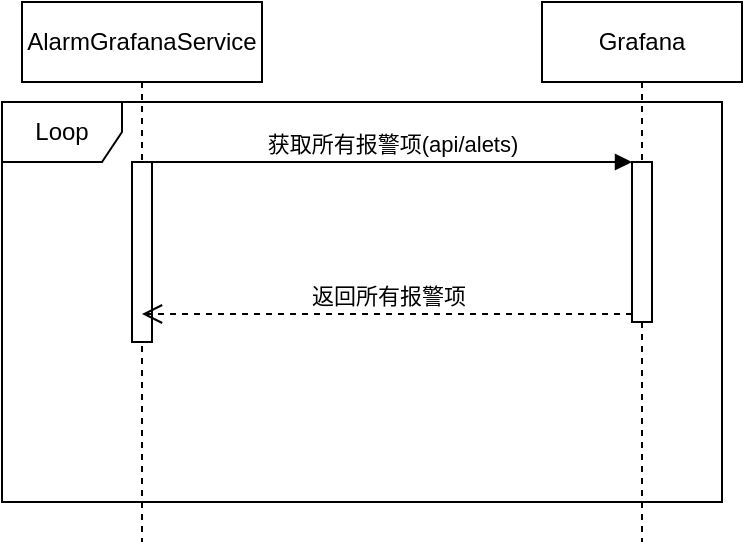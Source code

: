 <mxfile version="13.1.2" type="github" pages="7">
  <diagram id="ew-0VhoYaQvnPqGKXSEa" name="Page-6">
    <mxGraphModel dx="2489" dy="794" grid="1" gridSize="10" guides="1" tooltips="1" connect="1" arrows="1" fold="1" page="1" pageScale="1" pageWidth="827" pageHeight="1169" math="0" shadow="0">
      <root>
        <mxCell id="oSroocqD2jcS6C8faN7E-0" />
        <mxCell id="oSroocqD2jcS6C8faN7E-1" parent="oSroocqD2jcS6C8faN7E-0" />
        <mxCell id="68PRleJp4lrwHnREp2iq-0" value="Loop" style="shape=umlFrame;whiteSpace=wrap;html=1;" parent="oSroocqD2jcS6C8faN7E-1" vertex="1">
          <mxGeometry x="-450" y="145" width="360" height="200" as="geometry" />
        </mxCell>
        <mxCell id="68PRleJp4lrwHnREp2iq-1" value="AlarmGrafanaService" style="shape=umlLifeline;perimeter=lifelinePerimeter;whiteSpace=wrap;html=1;container=1;collapsible=0;recursiveResize=0;outlineConnect=0;" parent="oSroocqD2jcS6C8faN7E-1" vertex="1">
          <mxGeometry x="-440" y="95" width="120" height="270" as="geometry" />
        </mxCell>
        <mxCell id="68PRleJp4lrwHnREp2iq-2" value="" style="html=1;points=[];perimeter=orthogonalPerimeter;" parent="68PRleJp4lrwHnREp2iq-1" vertex="1">
          <mxGeometry x="55" y="80" width="10" height="90" as="geometry" />
        </mxCell>
        <mxCell id="68PRleJp4lrwHnREp2iq-3" value="Grafana" style="shape=umlLifeline;perimeter=lifelinePerimeter;whiteSpace=wrap;html=1;container=1;collapsible=0;recursiveResize=0;outlineConnect=0;" parent="oSroocqD2jcS6C8faN7E-1" vertex="1">
          <mxGeometry x="-180" y="95" width="100" height="270" as="geometry" />
        </mxCell>
        <mxCell id="68PRleJp4lrwHnREp2iq-4" value="" style="html=1;points=[];perimeter=orthogonalPerimeter;" parent="68PRleJp4lrwHnREp2iq-3" vertex="1">
          <mxGeometry x="45" y="80" width="10" height="80" as="geometry" />
        </mxCell>
        <mxCell id="68PRleJp4lrwHnREp2iq-5" value="获取所有报警项(api/alets)" style="html=1;verticalAlign=bottom;endArrow=block;entryX=0;entryY=0;" parent="oSroocqD2jcS6C8faN7E-1" source="68PRleJp4lrwHnREp2iq-2" target="68PRleJp4lrwHnREp2iq-4" edge="1">
          <mxGeometry relative="1" as="geometry">
            <mxPoint x="-205" y="195" as="sourcePoint" />
          </mxGeometry>
        </mxCell>
        <mxCell id="68PRleJp4lrwHnREp2iq-6" value="返回所有报警项" style="html=1;verticalAlign=bottom;endArrow=open;dashed=1;endSize=8;exitX=0;exitY=0.95;" parent="oSroocqD2jcS6C8faN7E-1" source="68PRleJp4lrwHnREp2iq-4" target="68PRleJp4lrwHnREp2iq-1" edge="1">
          <mxGeometry relative="1" as="geometry">
            <mxPoint x="-205" y="271" as="targetPoint" />
          </mxGeometry>
        </mxCell>
      </root>
    </mxGraphModel>
  </diagram>
  <diagram id="MokT1bHlpScWiRYXjLHD" name="grafana报警项数据同步+通知">
    
    <mxGraphModel dx="1662" dy="794" grid="1" gridSize="10" guides="1" tooltips="1" connect="1" arrows="1" fold="1" page="1" pageScale="1" pageWidth="827" pageHeight="1169" math="0" shadow="0">
      
      <root>
        
        <mxCell id="0" />
        
        <mxCell id="1" parent="0" />
        
        <mxCell id="rAOs8qJcWkzCLpwJLARd-8" value="结束" style="rounded=0;whiteSpace=wrap;html=1;" parent="1" vertex="1">
          
          <mxGeometry x="310" y="200" width="90" height="60" as="geometry" />
          
        </mxCell>
        
        <mxCell id="rAOs8qJcWkzCLpwJLARd-13" value="否" style="edgeStyle=orthogonalEdgeStyle;rounded=0;orthogonalLoop=1;jettySize=auto;html=1;" parent="1" source="rAOs8qJcWkzCLpwJLARd-12" edge="1">
          
          <mxGeometry relative="1" as="geometry">
            
            <mxPoint x="180" y="310" as="targetPoint" />
            
          </mxGeometry>
          
        </mxCell>
        
        <mxCell id="rAOs8qJcWkzCLpwJLARd-25" value="是" style="edgeStyle=orthogonalEdgeStyle;rounded=0;orthogonalLoop=1;jettySize=auto;html=1;" parent="1" source="rAOs8qJcWkzCLpwJLARd-12" target="rAOs8qJcWkzCLpwJLARd-8" edge="1">
          
          <mxGeometry relative="1" as="geometry" />
          
        </mxCell>
        
        <mxCell id="rAOs8qJcWkzCLpwJLARd-12" value="是否最后一项&lt;br&gt;报警信息" style="rhombus;whiteSpace=wrap;html=1;" parent="1" vertex="1">
          
          <mxGeometry x="130" y="190" width="100" height="80" as="geometry" />
          
        </mxCell>
        
        <mxCell id="rAOs8qJcWkzCLpwJLARd-16" value="是" style="edgeStyle=orthogonalEdgeStyle;rounded=0;orthogonalLoop=1;jettySize=auto;html=1;entryX=0.5;entryY=0;entryDx=0;entryDy=0;" parent="1" source="rAOs8qJcWkzCLpwJLARd-14" target="rAOs8qJcWkzCLpwJLARd-15" edge="1">
          
          <mxGeometry relative="1" as="geometry" />
          
        </mxCell>
        
        <mxCell id="rAOs8qJcWkzCLpwJLARd-44" value="否" style="edgeStyle=orthogonalEdgeStyle;rounded=0;orthogonalLoop=1;jettySize=auto;html=1;" parent="1" source="rAOs8qJcWkzCLpwJLARd-14" target="rAOs8qJcWkzCLpwJLARd-17" edge="1">
          
          <mxGeometry relative="1" as="geometry" />
          
        </mxCell>
        
        <mxCell id="rAOs8qJcWkzCLpwJLARd-14" value="gfruleid在表alram_grafana_alerts&lt;br&gt;是否存在" style="rhombus;whiteSpace=wrap;html=1;" parent="1" vertex="1">
          
          <mxGeometry x="120" y="310" width="110" height="80" as="geometry" />
          
        </mxCell>
        
        <mxCell id="rAOs8qJcWkzCLpwJLARd-22" style="edgeStyle=orthogonalEdgeStyle;rounded=0;orthogonalLoop=1;jettySize=auto;html=1;entryX=0.5;entryY=0;entryDx=0;entryDy=0;" parent="1" source="rAOs8qJcWkzCLpwJLARd-15" target="rAOs8qJcWkzCLpwJLARd-21" edge="1">
          
          <mxGeometry relative="1" as="geometry" />
          
        </mxCell>
        
        <mxCell id="rAOs8qJcWkzCLpwJLARd-15" value="修改对应的报警项各内容，update表alarm_grafana_alerts&lt;br&gt;alarm_grafana_evaldata" style="rounded=0;whiteSpace=wrap;html=1;" parent="1" vertex="1">
          
          <mxGeometry x="120" y="430" width="120" height="80" as="geometry" />
          
        </mxCell>
        
        <mxCell id="rAOs8qJcWkzCLpwJLARd-23" style="edgeStyle=orthogonalEdgeStyle;rounded=0;orthogonalLoop=1;jettySize=auto;html=1;entryX=1;entryY=0.5;entryDx=0;entryDy=0;exitX=0.5;exitY=1;exitDx=0;exitDy=0;" parent="1" source="rAOs8qJcWkzCLpwJLARd-17" target="rAOs8qJcWkzCLpwJLARd-21" edge="1">
          
          <mxGeometry relative="1" as="geometry">
            
            <Array as="points">
              
              <mxPoint x="370" y="580" />
              
            </Array>
            
          </mxGeometry>
          
        </mxCell>
        
        <mxCell id="rAOs8qJcWkzCLpwJLARd-17" value="新增一条记录，&lt;br&gt;insert表alarm_grafana_alerts&lt;br&gt;alarm_grafana_evaldata" style="rounded=0;whiteSpace=wrap;html=1;" parent="1" vertex="1">
          
          <mxGeometry x="310" y="312" width="120" height="80" as="geometry" />
          
        </mxCell>
        
        <mxCell id="rAOs8qJcWkzCLpwJLARd-33" style="edgeStyle=orthogonalEdgeStyle;rounded=0;orthogonalLoop=1;jettySize=auto;html=1;entryX=0.5;entryY=0;entryDx=0;entryDy=0;" parent="1" source="rAOs8qJcWkzCLpwJLARd-21" target="rAOs8qJcWkzCLpwJLARd-27" edge="1">
          
          <mxGeometry relative="1" as="geometry" />
          
        </mxCell>
        
        <mxCell id="rAOs8qJcWkzCLpwJLARd-21" value="通过url截图，并存入&lt;span style=&quot;font-size: 14px ; text-align: left&quot;&gt; alarm_grafana_alerts.image&lt;/span&gt;" style="rounded=0;whiteSpace=wrap;html=1;" parent="1" vertex="1">
          
          <mxGeometry x="120" y="550" width="120" height="60" as="geometry" />
          
        </mxCell>
        
        <mxCell id="rAOs8qJcWkzCLpwJLARd-45" value="否" style="edgeStyle=orthogonalEdgeStyle;rounded=0;orthogonalLoop=1;jettySize=auto;html=1;endArrow=classic;endFill=1;entryX=0.003;entryY=0.4;entryDx=0;entryDy=0;entryPerimeter=0;" parent="1" source="rAOs8qJcWkzCLpwJLARd-27" target="rAOs8qJcWkzCLpwJLARd-47" edge="1">
          
          <mxGeometry relative="1" as="geometry">
            
            <mxPoint x="510" y="680" as="targetPoint" />
            
            <Array as="points">
              
              <mxPoint x="10" y="680" />
              
              <mxPoint x="10" y="120" />
              
              <mxPoint x="120" y="120" />
              
            </Array>
            
          </mxGeometry>
          
        </mxCell>
        
        <mxCell id="TS0pRIPWcgQf6I8_oKnR-3" style="edgeStyle=orthogonalEdgeStyle;rounded=0;orthogonalLoop=1;jettySize=auto;html=1;entryX=0;entryY=0.5;entryDx=0;entryDy=0;endArrow=classic;endFill=1;" parent="1" source="rAOs8qJcWkzCLpwJLARd-27" target="rAOs8qJcWkzCLpwJLARd-57" edge="1">
          
          <mxGeometry relative="1" as="geometry">
            
            <Array as="points">
              
              <mxPoint x="440" y="680" />
              
              <mxPoint x="440" y="140" />
              
            </Array>
            
          </mxGeometry>
          
        </mxCell>
        
        <mxCell id="rAOs8qJcWkzCLpwJLARd-27" value="&lt;span&gt;当前报警项&lt;br&gt;是否正在报警&lt;br&gt;（state=alerting)&lt;br&gt;&lt;br&gt;&lt;/span&gt;" style="rhombus;whiteSpace=wrap;html=1;" parent="1" vertex="1">
          
          <mxGeometry x="130" y="640" width="100" height="80" as="geometry" />
          
        </mxCell>
        
        <mxCell id="rAOs8qJcWkzCLpwJLARd-41" style="edgeStyle=orthogonalEdgeStyle;rounded=0;orthogonalLoop=1;jettySize=auto;html=1;entryX=0.5;entryY=0;entryDx=0;entryDy=0;" parent="1" source="rAOs8qJcWkzCLpwJLARd-30" target="rAOs8qJcWkzCLpwJLARd-31" edge="1">
          
          <mxGeometry relative="1" as="geometry" />
          
        </mxCell>
        
        <mxCell id="rAOs8qJcWkzCLpwJLARd-30" value="通过ruleid向表alarm_grafana_oncall查询配置的接收报警信息人员" style="rounded=0;whiteSpace=wrap;html=1;" parent="1" vertex="1">
          
          <mxGeometry x="527" y="200" width="120" height="60" as="geometry" />
          
        </mxCell>
        
        <mxCell id="rAOs8qJcWkzCLpwJLARd-35" value="是" style="edgeStyle=orthogonalEdgeStyle;rounded=0;orthogonalLoop=1;jettySize=auto;html=1;entryX=0.5;entryY=0;entryDx=0;entryDy=0;" parent="1" source="rAOs8qJcWkzCLpwJLARd-31" target="rAOs8qJcWkzCLpwJLARd-32" edge="1">
          
          <mxGeometry relative="1" as="geometry" />
          
        </mxCell>
        
        <mxCell id="rAOs8qJcWkzCLpwJLARd-42" style="edgeStyle=orthogonalEdgeStyle;rounded=0;orthogonalLoop=1;jettySize=auto;html=1;entryX=0;entryY=0.5;entryDx=0;entryDy=0;" parent="1" source="rAOs8qJcWkzCLpwJLARd-31" target="rAOs8qJcWkzCLpwJLARd-38" edge="1">
          
          <mxGeometry relative="1" as="geometry">
            
            <Array as="points">
              
              <mxPoint x="477.0" y="340" />
              
              <mxPoint x="477.0" y="570" />
              
            </Array>
            
          </mxGeometry>
          
        </mxCell>
        
        <mxCell id="rAOs8qJcWkzCLpwJLARd-43" value="否" style="edgeLabel;html=1;align=center;verticalAlign=middle;resizable=0;points=[];" parent="rAOs8qJcWkzCLpwJLARd-42" vertex="1" connectable="0">
          
          <mxGeometry x="-0.683" y="-2" relative="1" as="geometry">
            
            <mxPoint as="offset" />
            
          </mxGeometry>
          
        </mxCell>
        
        <mxCell id="rAOs8qJcWkzCLpwJLARd-31" value="&lt;span&gt;人员是否存在&lt;br&gt;&lt;br&gt;&lt;/span&gt;" style="rhombus;whiteSpace=wrap;html=1;" parent="1" vertex="1">
          
          <mxGeometry x="537" y="300" width="100" height="80" as="geometry" />
          
        </mxCell>
        
        <mxCell id="rAOs8qJcWkzCLpwJLARd-40" value="否" style="edgeStyle=orthogonalEdgeStyle;rounded=0;orthogonalLoop=1;jettySize=auto;html=1;" parent="1" source="rAOs8qJcWkzCLpwJLARd-32" target="rAOs8qJcWkzCLpwJLARd-37" edge="1">
          
          <mxGeometry relative="1" as="geometry" />
          
        </mxCell>
        
        <mxCell id="rAOs8qJcWkzCLpwJLARd-54" value="是" style="edgeStyle=orthogonalEdgeStyle;rounded=0;orthogonalLoop=1;jettySize=auto;html=1;" parent="1" source="rAOs8qJcWkzCLpwJLARd-32" target="rAOs8qJcWkzCLpwJLARd-38" edge="1">
          
          <mxGeometry relative="1" as="geometry" />
          
        </mxCell>
        
        <mxCell id="rAOs8qJcWkzCLpwJLARd-32" value="&lt;span&gt;检查待通知人员&lt;br&gt;是否全部无效&lt;br&gt;（DDC/&lt;/span&gt;&lt;span style=&quot;font-size: 14px ; text-align: left&quot;&gt;ValidateUserExpired&lt;/span&gt;&lt;span&gt;&lt;br&gt;&lt;/span&gt;&lt;span&gt;）&lt;br&gt;&lt;/span&gt;" style="rhombus;whiteSpace=wrap;html=1;" parent="1" vertex="1">
          
          <mxGeometry x="537" y="430" width="100" height="80" as="geometry" />
          
        </mxCell>
        
        <mxCell id="rAOs8qJcWkzCLpwJLARd-56" style="edgeStyle=orthogonalEdgeStyle;rounded=0;orthogonalLoop=1;jettySize=auto;html=1;entryX=1;entryY=0.5;entryDx=0;entryDy=0;" parent="1" source="rAOs8qJcWkzCLpwJLARd-37" target="rAOs8qJcWkzCLpwJLARd-53" edge="1">
          
          <mxGeometry relative="1" as="geometry">
            
            <Array as="points">
              
              <mxPoint x="757" y="680" />
              
            </Array>
            
          </mxGeometry>
          
        </mxCell>
        
        <mxCell id="rAOs8qJcWkzCLpwJLARd-37" value="@查询出有效的人员" style="rounded=0;whiteSpace=wrap;html=1;" parent="1" vertex="1">
          
          <mxGeometry x="707" y="440" width="120" height="60" as="geometry" />
          
        </mxCell>
        
        <mxCell id="rAOs8qJcWkzCLpwJLARd-55" style="edgeStyle=orthogonalEdgeStyle;rounded=0;orthogonalLoop=1;jettySize=auto;html=1;entryX=0.5;entryY=0;entryDx=0;entryDy=0;" parent="1" source="rAOs8qJcWkzCLpwJLARd-38" target="rAOs8qJcWkzCLpwJLARd-53" edge="1">
          
          <mxGeometry relative="1" as="geometry" />
          
        </mxCell>
        
        <mxCell id="rAOs8qJcWkzCLpwJLARd-38" value="默认人员&lt;br&gt;(@所有人)" style="rounded=0;whiteSpace=wrap;html=1;" parent="1" vertex="1">
          
          <mxGeometry x="527" y="540" width="120" height="60" as="geometry" />
          
        </mxCell>
        
        <mxCell id="rAOs8qJcWkzCLpwJLARd-49" style="edgeStyle=orthogonalEdgeStyle;rounded=0;orthogonalLoop=1;jettySize=auto;html=1;entryX=0.5;entryY=0;entryDx=0;entryDy=0;" parent="1" source="rAOs8qJcWkzCLpwJLARd-46" target="rAOs8qJcWkzCLpwJLARd-47" edge="1">
          
          <mxGeometry relative="1" as="geometry" />
          
        </mxCell>
        
        <mxCell id="rAOs8qJcWkzCLpwJLARd-46" value="通过api/alerts获取报警项集合" style="rounded=0;whiteSpace=wrap;html=1;" parent="1" vertex="1">
          
          <mxGeometry x="120" y="10" width="120" height="60" as="geometry" />
          
        </mxCell>
        
        <mxCell id="rAOs8qJcWkzCLpwJLARd-48" style="edgeStyle=orthogonalEdgeStyle;rounded=0;orthogonalLoop=1;jettySize=auto;html=1;entryX=0.5;entryY=0;entryDx=0;entryDy=0;" parent="1" source="rAOs8qJcWkzCLpwJLARd-47" target="rAOs8qJcWkzCLpwJLARd-12" edge="1">
          
          <mxGeometry relative="1" as="geometry" />
          
        </mxCell>
        
        <mxCell id="rAOs8qJcWkzCLpwJLARd-47" value="处理其中一条报警信息" style="rounded=0;whiteSpace=wrap;html=1;" parent="1" vertex="1">
          
          <mxGeometry x="120" y="100" width="120" height="60" as="geometry" />
          
        </mxCell>
        
        <mxCell id="TS0pRIPWcgQf6I8_oKnR-2" style="edgeStyle=orthogonalEdgeStyle;rounded=0;orthogonalLoop=1;jettySize=auto;html=1;endArrow=none;endFill=0;" parent="1" source="rAOs8qJcWkzCLpwJLARd-53" edge="1">
          
          <mxGeometry relative="1" as="geometry">
            
            <mxPoint x="10" y="680" as="targetPoint" />
            
            <Array as="points">
              
              <mxPoint x="590" y="790" />
              
              <mxPoint x="10" y="790" />
              
            </Array>
            
          </mxGeometry>
          
        </mxCell>
        
        <mxCell id="rAOs8qJcWkzCLpwJLARd-53" value="通过钉钉群的webhook地址@相应人员推送报警信息" style="rounded=0;whiteSpace=wrap;html=1;" parent="1" vertex="1">
          
          <mxGeometry x="527" y="650" width="120" height="60" as="geometry" />
          
        </mxCell>
        
        <mxCell id="rAOs8qJcWkzCLpwJLARd-58" style="edgeStyle=orthogonalEdgeStyle;rounded=0;orthogonalLoop=1;jettySize=auto;html=1;entryX=0.5;entryY=0;entryDx=0;entryDy=0;" parent="1" source="rAOs8qJcWkzCLpwJLARd-57" target="rAOs8qJcWkzCLpwJLARd-30" edge="1">
          
          <mxGeometry relative="1" as="geometry" />
          
        </mxCell>
        
        <mxCell id="rAOs8qJcWkzCLpwJLARd-57" value="把此报警信息再写入alarm_grafanalog表中,作为报警日志" style="rounded=0;whiteSpace=wrap;html=1;" parent="1" vertex="1">
          
          <mxGeometry x="527" y="110" width="120" height="60" as="geometry" />
          
        </mxCell>
        
      </root>
      
    </mxGraphModel>
    
  </diagram>
  <diagram name="grafana报警项数据同步" id="NJKAZM7xtWfdg3DVrs1u">
    
    <mxGraphModel dx="2489" dy="794" grid="1" gridSize="10" guides="1" tooltips="1" connect="1" arrows="1" fold="1" page="1" pageScale="1" pageWidth="827" pageHeight="1169" math="0" shadow="0">
      
      <root>
        
        <mxCell id="27J9ySdDfe-GNmZcnez5-0" />
        
        <mxCell id="27J9ySdDfe-GNmZcnez5-1" parent="27J9ySdDfe-GNmZcnez5-0" />
        
        <mxCell id="27J9ySdDfe-GNmZcnez5-2" value="Loop" style="shape=umlFrame;whiteSpace=wrap;html=1;" parent="27J9ySdDfe-GNmZcnez5-1" vertex="1">
          
          <mxGeometry x="-510" y="145" width="360" height="200" as="geometry" />
          
        </mxCell>
        
        <mxCell id="27J9ySdDfe-GNmZcnez5-3" value="AlarmGrafanaService" style="shape=umlLifeline;perimeter=lifelinePerimeter;whiteSpace=wrap;html=1;container=1;collapsible=0;recursiveResize=0;outlineConnect=0;" parent="27J9ySdDfe-GNmZcnez5-1" vertex="1">
          
          <mxGeometry x="-500" y="95" width="120" height="270" as="geometry" />
          
        </mxCell>
        
        <mxCell id="27J9ySdDfe-GNmZcnez5-4" value="" style="html=1;points=[];perimeter=orthogonalPerimeter;" parent="27J9ySdDfe-GNmZcnez5-3" vertex="1">
          
          <mxGeometry x="55" y="80" width="10" height="90" as="geometry" />
          
        </mxCell>
        
        <mxCell id="27J9ySdDfe-GNmZcnez5-5" value="Grafana" style="shape=umlLifeline;perimeter=lifelinePerimeter;whiteSpace=wrap;html=1;container=1;collapsible=0;recursiveResize=0;outlineConnect=0;" parent="27J9ySdDfe-GNmZcnez5-1" vertex="1">
          
          <mxGeometry x="-240" y="95" width="100" height="270" as="geometry" />
          
        </mxCell>
        
        <mxCell id="27J9ySdDfe-GNmZcnez5-6" value="" style="html=1;points=[];perimeter=orthogonalPerimeter;" parent="27J9ySdDfe-GNmZcnez5-5" vertex="1">
          
          <mxGeometry x="45" y="80" width="10" height="80" as="geometry" />
          
        </mxCell>
        
        <mxCell id="27J9ySdDfe-GNmZcnez5-7" value="获取所有报警项(api/alets)" style="html=1;verticalAlign=bottom;endArrow=block;entryX=0;entryY=0;" parent="27J9ySdDfe-GNmZcnez5-1" source="27J9ySdDfe-GNmZcnez5-4" target="27J9ySdDfe-GNmZcnez5-6" edge="1">
          
          <mxGeometry relative="1" as="geometry">
            
            <mxPoint x="-265" y="195" as="sourcePoint" />
            
          </mxGeometry>
          
        </mxCell>
        
        <mxCell id="27J9ySdDfe-GNmZcnez5-8" value="返回所有报警项" style="html=1;verticalAlign=bottom;endArrow=open;dashed=1;endSize=8;exitX=0;exitY=0.95;" parent="27J9ySdDfe-GNmZcnez5-1" source="27J9ySdDfe-GNmZcnez5-6" target="27J9ySdDfe-GNmZcnez5-3" edge="1">
          
          <mxGeometry relative="1" as="geometry">
            
            <mxPoint x="-265" y="271" as="targetPoint" />
            
          </mxGeometry>
          
        </mxCell>
        
        <mxCell id="27J9ySdDfe-GNmZcnez5-9" value="结束" style="rounded=0;whiteSpace=wrap;html=1;" parent="27J9ySdDfe-GNmZcnez5-1" vertex="1">
          
          <mxGeometry x="310" y="200" width="110" height="60" as="geometry" />
          
        </mxCell>
        
        <mxCell id="27J9ySdDfe-GNmZcnez5-10" value="否" style="edgeStyle=orthogonalEdgeStyle;rounded=0;orthogonalLoop=1;jettySize=auto;html=1;" parent="27J9ySdDfe-GNmZcnez5-1" source="27J9ySdDfe-GNmZcnez5-12" edge="1">
          
          <mxGeometry relative="1" as="geometry">
            
            <mxPoint x="180" y="310" as="targetPoint" />
            
          </mxGeometry>
          
        </mxCell>
        
        <mxCell id="27J9ySdDfe-GNmZcnez5-11" value="是" style="edgeStyle=orthogonalEdgeStyle;rounded=0;orthogonalLoop=1;jettySize=auto;html=1;" parent="27J9ySdDfe-GNmZcnez5-1" source="27J9ySdDfe-GNmZcnez5-12" target="27J9ySdDfe-GNmZcnez5-9" edge="1">
          
          <mxGeometry relative="1" as="geometry" />
          
        </mxCell>
        
        <mxCell id="27J9ySdDfe-GNmZcnez5-12" value="是否最后一项&lt;br&gt;报警信息" style="rhombus;whiteSpace=wrap;html=1;" parent="27J9ySdDfe-GNmZcnez5-1" vertex="1">
          
          <mxGeometry x="130" y="190" width="100" height="80" as="geometry" />
          
        </mxCell>
        
        <mxCell id="27J9ySdDfe-GNmZcnez5-13" value="是" style="edgeStyle=orthogonalEdgeStyle;rounded=0;orthogonalLoop=1;jettySize=auto;html=1;entryX=0.5;entryY=0;entryDx=0;entryDy=0;" parent="27J9ySdDfe-GNmZcnez5-1" source="27J9ySdDfe-GNmZcnez5-15" target="27J9ySdDfe-GNmZcnez5-17" edge="1">
          
          <mxGeometry relative="1" as="geometry" />
          
        </mxCell>
        
        <mxCell id="27J9ySdDfe-GNmZcnez5-14" value="否" style="edgeStyle=orthogonalEdgeStyle;rounded=0;orthogonalLoop=1;jettySize=auto;html=1;" parent="27J9ySdDfe-GNmZcnez5-1" source="27J9ySdDfe-GNmZcnez5-15" target="27J9ySdDfe-GNmZcnez5-19" edge="1">
          
          <mxGeometry relative="1" as="geometry" />
          
        </mxCell>
        
        <mxCell id="27J9ySdDfe-GNmZcnez5-15" value="id值在表alram_grafana_alerts.gfRuleId&lt;br&gt;是否存在" style="rhombus;whiteSpace=wrap;html=1;" parent="27J9ySdDfe-GNmZcnez5-1" vertex="1">
          
          <mxGeometry x="110" y="312" width="140" height="80" as="geometry" />
          
        </mxCell>
        
        <mxCell id="27J9ySdDfe-GNmZcnez5-16" style="edgeStyle=orthogonalEdgeStyle;rounded=0;orthogonalLoop=1;jettySize=auto;html=1;entryX=0.5;entryY=0;entryDx=0;entryDy=0;" parent="27J9ySdDfe-GNmZcnez5-1" source="27J9ySdDfe-GNmZcnez5-17" target="27J9ySdDfe-GNmZcnez5-21" edge="1">
          
          <mxGeometry relative="1" as="geometry" />
          
        </mxCell>
        
        <mxCell id="27J9ySdDfe-GNmZcnez5-17" value="修改对应的报警项各z字段内容，update表alarm_grafana_alerts&lt;br&gt;alarm_grafana_evaldata" style="rounded=0;whiteSpace=wrap;html=1;" parent="27J9ySdDfe-GNmZcnez5-1" vertex="1">
          
          <mxGeometry x="120" y="430" width="120" height="80" as="geometry" />
          
        </mxCell>
        
        <mxCell id="27J9ySdDfe-GNmZcnez5-18" style="edgeStyle=orthogonalEdgeStyle;rounded=0;orthogonalLoop=1;jettySize=auto;html=1;entryX=1;entryY=0.5;entryDx=0;entryDy=0;exitX=0.5;exitY=1;exitDx=0;exitDy=0;" parent="27J9ySdDfe-GNmZcnez5-1" source="27J9ySdDfe-GNmZcnez5-19" target="27J9ySdDfe-GNmZcnez5-21" edge="1">
          
          <mxGeometry relative="1" as="geometry">
            
            <Array as="points">
              
              <mxPoint x="370" y="580" />
              
            </Array>
            
          </mxGeometry>
          
        </mxCell>
        
        <mxCell id="27J9ySdDfe-GNmZcnez5-19" value="新增一条记录，&lt;br&gt;insert表alarm_grafana_alerts&lt;br&gt;alarm_grafana_evaldata" style="rounded=0;whiteSpace=wrap;html=1;" parent="27J9ySdDfe-GNmZcnez5-1" vertex="1">
          
          <mxGeometry x="310" y="312" width="120" height="80" as="geometry" />
          
        </mxCell>
        
        <mxCell id="EhT1NOrHEB6Y72NdX0LZ-0" style="edgeStyle=orthogonalEdgeStyle;rounded=0;orthogonalLoop=1;jettySize=auto;html=1;entryX=0;entryY=0.25;entryDx=0;entryDy=0;endArrow=classic;endFill=1;fontSize=14;" parent="27J9ySdDfe-GNmZcnez5-1" source="27J9ySdDfe-GNmZcnez5-21" target="27J9ySdDfe-GNmZcnez5-41" edge="1">
          
          <mxGeometry relative="1" as="geometry">
            
            <Array as="points">
              
              <mxPoint x="30" y="580" />
              
              <mxPoint x="30" y="115" />
              
            </Array>
            
          </mxGeometry>
          
        </mxCell>
        
        <mxCell id="27J9ySdDfe-GNmZcnez5-21" value="通过url截图，并存入&lt;span style=&quot;font-size: 14px ; text-align: left&quot;&gt; alarm_grafana_alerts.image&lt;/span&gt;" style="rounded=0;whiteSpace=wrap;html=1;" parent="27J9ySdDfe-GNmZcnez5-1" vertex="1">
          
          <mxGeometry x="120" y="550" width="120" height="60" as="geometry" />
          
        </mxCell>
        
        <mxCell id="27J9ySdDfe-GNmZcnez5-38" style="edgeStyle=orthogonalEdgeStyle;rounded=0;orthogonalLoop=1;jettySize=auto;html=1;entryX=0.5;entryY=0;entryDx=0;entryDy=0;" parent="27J9ySdDfe-GNmZcnez5-1" source="27J9ySdDfe-GNmZcnez5-39" target="27J9ySdDfe-GNmZcnez5-41" edge="1">
          
          <mxGeometry relative="1" as="geometry" />
          
        </mxCell>
        
        <mxCell id="27J9ySdDfe-GNmZcnez5-39" value="通过api/alerts获取报警项集合" style="rounded=0;whiteSpace=wrap;html=1;" parent="27J9ySdDfe-GNmZcnez5-1" vertex="1">
          
          <mxGeometry x="120" y="10" width="120" height="60" as="geometry" />
          
        </mxCell>
        
        <mxCell id="27J9ySdDfe-GNmZcnez5-40" style="edgeStyle=orthogonalEdgeStyle;rounded=0;orthogonalLoop=1;jettySize=auto;html=1;entryX=0.5;entryY=0;entryDx=0;entryDy=0;" parent="27J9ySdDfe-GNmZcnez5-1" source="27J9ySdDfe-GNmZcnez5-41" target="27J9ySdDfe-GNmZcnez5-12" edge="1">
          
          <mxGeometry relative="1" as="geometry" />
          
        </mxCell>
        
        <mxCell id="27J9ySdDfe-GNmZcnez5-41" value="处理其中一条报警信息" style="rounded=0;whiteSpace=wrap;html=1;" parent="27J9ySdDfe-GNmZcnez5-1" vertex="1">
          
          <mxGeometry x="120" y="100" width="120" height="60" as="geometry" />
          
        </mxCell>
        
      </root>
      
    </mxGraphModel>
    
  </diagram>
  <diagram id="OFK-Lqt18OOl4GLhx27Y" name="报警通知接收">
    <mxGraphModel dx="1662" dy="794" grid="1" gridSize="10" guides="1" tooltips="1" connect="1" arrows="1" fold="1" page="1" pageScale="1" pageWidth="827" pageHeight="1169" math="0" shadow="0">
      <root>
        <mxCell id="aDS6vETKXokxSu06e838-0" />
        <mxCell id="aDS6vETKXokxSu06e838-1" parent="aDS6vETKXokxSu06e838-0" />
        <mxCell id="ifikjqEXRQnQYvdjYmNj-0" style="edgeStyle=orthogonalEdgeStyle;rounded=0;orthogonalLoop=1;jettySize=auto;html=1;entryX=0.5;entryY=0;entryDx=0;entryDy=0;" parent="aDS6vETKXokxSu06e838-1" source="ifikjqEXRQnQYvdjYmNj-1" target="ifikjqEXRQnQYvdjYmNj-5" edge="1">
          <mxGeometry relative="1" as="geometry" />
        </mxCell>
        <mxCell id="ifikjqEXRQnQYvdjYmNj-1" value="通过ruleid向表alarm_grafana_oncall查询配置的接收报警信息的人员" style="rounded=0;whiteSpace=wrap;html=1;" parent="aDS6vETKXokxSu06e838-1" vertex="1">
          <mxGeometry x="390" y="250" width="120" height="60" as="geometry" />
        </mxCell>
        <mxCell id="ifikjqEXRQnQYvdjYmNj-2" value="是" style="edgeStyle=orthogonalEdgeStyle;rounded=0;orthogonalLoop=1;jettySize=auto;html=1;entryX=0.5;entryY=0;entryDx=0;entryDy=0;" parent="aDS6vETKXokxSu06e838-1" source="ifikjqEXRQnQYvdjYmNj-5" target="ifikjqEXRQnQYvdjYmNj-8" edge="1">
          <mxGeometry relative="1" as="geometry" />
        </mxCell>
        <mxCell id="ifikjqEXRQnQYvdjYmNj-3" style="edgeStyle=orthogonalEdgeStyle;rounded=0;orthogonalLoop=1;jettySize=auto;html=1;entryX=0;entryY=0.5;entryDx=0;entryDy=0;" parent="aDS6vETKXokxSu06e838-1" source="ifikjqEXRQnQYvdjYmNj-5" target="ifikjqEXRQnQYvdjYmNj-12" edge="1">
          <mxGeometry relative="1" as="geometry">
            <Array as="points">
              <mxPoint x="300" y="390" />
              <mxPoint x="300" y="620" />
            </Array>
          </mxGeometry>
        </mxCell>
        <mxCell id="ifikjqEXRQnQYvdjYmNj-4" value="否" style="edgeLabel;html=1;align=center;verticalAlign=middle;resizable=0;points=[];" parent="ifikjqEXRQnQYvdjYmNj-3" vertex="1" connectable="0">
          <mxGeometry x="-0.683" y="-2" relative="1" as="geometry">
            <mxPoint as="offset" />
          </mxGeometry>
        </mxCell>
        <mxCell id="ifikjqEXRQnQYvdjYmNj-5" value="&lt;span&gt;人员是否存在&lt;br&gt;&lt;br&gt;&lt;/span&gt;" style="rhombus;whiteSpace=wrap;html=1;" parent="aDS6vETKXokxSu06e838-1" vertex="1">
          <mxGeometry x="400" y="350" width="100" height="80" as="geometry" />
        </mxCell>
        <mxCell id="ifikjqEXRQnQYvdjYmNj-6" value="否" style="edgeStyle=orthogonalEdgeStyle;rounded=0;orthogonalLoop=1;jettySize=auto;html=1;" parent="aDS6vETKXokxSu06e838-1" source="ifikjqEXRQnQYvdjYmNj-8" target="ifikjqEXRQnQYvdjYmNj-10" edge="1">
          <mxGeometry relative="1" as="geometry" />
        </mxCell>
        <mxCell id="ifikjqEXRQnQYvdjYmNj-7" value="是" style="edgeStyle=orthogonalEdgeStyle;rounded=0;orthogonalLoop=1;jettySize=auto;html=1;" parent="aDS6vETKXokxSu06e838-1" source="ifikjqEXRQnQYvdjYmNj-8" target="ifikjqEXRQnQYvdjYmNj-12" edge="1">
          <mxGeometry relative="1" as="geometry" />
        </mxCell>
        <mxCell id="ifikjqEXRQnQYvdjYmNj-8" value="&lt;span&gt;检查待通知人员&lt;br&gt;是否全部无效&lt;br&gt;（DDC/&lt;/span&gt;&lt;span style=&quot;font-size: 14px ; text-align: left&quot;&gt;ValidateUserExpired&lt;/span&gt;&lt;span&gt;&lt;br&gt;&lt;/span&gt;&lt;span&gt;）&lt;br&gt;&lt;/span&gt;" style="rhombus;whiteSpace=wrap;html=1;" parent="aDS6vETKXokxSu06e838-1" vertex="1">
          <mxGeometry x="400" y="480" width="100" height="80" as="geometry" />
        </mxCell>
        <mxCell id="ifikjqEXRQnQYvdjYmNj-9" style="edgeStyle=orthogonalEdgeStyle;rounded=0;orthogonalLoop=1;jettySize=auto;html=1;entryX=1;entryY=0.5;entryDx=0;entryDy=0;" parent="aDS6vETKXokxSu06e838-1" source="ifikjqEXRQnQYvdjYmNj-10" target="ifikjqEXRQnQYvdjYmNj-13" edge="1">
          <mxGeometry relative="1" as="geometry">
            <Array as="points">
              <mxPoint x="620" y="730" />
            </Array>
          </mxGeometry>
        </mxCell>
        <mxCell id="ifikjqEXRQnQYvdjYmNj-10" value="@查询出有效的人员" style="rounded=0;whiteSpace=wrap;html=1;" parent="aDS6vETKXokxSu06e838-1" vertex="1">
          <mxGeometry x="570" y="490" width="120" height="60" as="geometry" />
        </mxCell>
        <mxCell id="ifikjqEXRQnQYvdjYmNj-11" style="edgeStyle=orthogonalEdgeStyle;rounded=0;orthogonalLoop=1;jettySize=auto;html=1;entryX=0.5;entryY=0;entryDx=0;entryDy=0;" parent="aDS6vETKXokxSu06e838-1" source="ifikjqEXRQnQYvdjYmNj-12" target="ifikjqEXRQnQYvdjYmNj-13" edge="1">
          <mxGeometry relative="1" as="geometry" />
        </mxCell>
        <mxCell id="ifikjqEXRQnQYvdjYmNj-12" value="取默认人员&lt;br&gt;(如 @所有人)" style="rounded=0;whiteSpace=wrap;html=1;" parent="aDS6vETKXokxSu06e838-1" vertex="1">
          <mxGeometry x="390" y="590" width="120" height="60" as="geometry" />
        </mxCell>
        <mxCell id="0YTrsI8aOOZpGart0ONX-0" style="edgeStyle=orthogonalEdgeStyle;rounded=0;orthogonalLoop=1;jettySize=auto;html=1;entryX=0.5;entryY=0;entryDx=0;entryDy=0;endArrow=classic;endFill=1;fontSize=12;fontColor=#330000;" parent="aDS6vETKXokxSu06e838-1" source="ifikjqEXRQnQYvdjYmNj-13" target="jM3RWZMDuJWRrWSpywx1-0" edge="1">
          <mxGeometry relative="1" as="geometry" />
        </mxCell>
        <mxCell id="ifikjqEXRQnQYvdjYmNj-13" value="通过钉钉群的webhook地址@相应人员推送报警信息" style="rounded=0;whiteSpace=wrap;html=1;" parent="aDS6vETKXokxSu06e838-1" vertex="1">
          <mxGeometry x="390" y="700" width="120" height="60" as="geometry" />
        </mxCell>
        <mxCell id="0YTrsI8aOOZpGart0ONX-1" style="edgeStyle=orthogonalEdgeStyle;rounded=0;orthogonalLoop=1;jettySize=auto;html=1;entryX=0.5;entryY=0;entryDx=0;entryDy=0;endArrow=classic;endFill=1;fontSize=12;fontColor=#330000;" parent="aDS6vETKXokxSu06e838-1" source="ifikjqEXRQnQYvdjYmNj-15" target="ifikjqEXRQnQYvdjYmNj-1" edge="1">
          <mxGeometry relative="1" as="geometry" />
        </mxCell>
        <mxCell id="ifikjqEXRQnQYvdjYmNj-15" value="接收报警信息" style="rounded=0;whiteSpace=wrap;html=1;" parent="aDS6vETKXokxSu06e838-1" vertex="1">
          <mxGeometry x="390" y="100" width="120" height="60" as="geometry" />
        </mxCell>
        <mxCell id="GkD5r-8FaEBUZDVhUq5S-8" style="edgeStyle=orthogonalEdgeStyle;rounded=0;orthogonalLoop=1;jettySize=auto;html=1;entryX=0;entryY=0.5;entryDx=0;entryDy=0;endArrow=classic;endFill=1;fontSize=14;" parent="aDS6vETKXokxSu06e838-1" source="GkD5r-8FaEBUZDVhUq5S-7" target="ifikjqEXRQnQYvdjYmNj-15" edge="1">
          <mxGeometry relative="1" as="geometry" />
        </mxCell>
        <mxCell id="GkD5r-8FaEBUZDVhUq5S-7" value="Grafana通过webhook&lt;br&gt;推送报警信息" style="rounded=0;whiteSpace=wrap;html=1;" parent="aDS6vETKXokxSu06e838-1" vertex="1">
          <mxGeometry x="90" y="100" width="120" height="60" as="geometry" />
        </mxCell>
        <mxCell id="0YTrsI8aOOZpGart0ONX-2" style="edgeStyle=orthogonalEdgeStyle;rounded=0;orthogonalLoop=1;jettySize=auto;html=1;endArrow=classic;endFill=1;fontSize=12;fontColor=#330000;" parent="aDS6vETKXokxSu06e838-1" source="jM3RWZMDuJWRrWSpywx1-0" edge="1">
          <mxGeometry relative="1" as="geometry">
            <mxPoint x="450" y="920" as="targetPoint" />
            <Array as="points">
              <mxPoint x="450" y="920" />
              <mxPoint x="450" y="920" />
            </Array>
          </mxGeometry>
        </mxCell>
        <mxCell id="jM3RWZMDuJWRrWSpywx1-0" value="解析报警信息并写入alarm_grafanalog表和 alarm_grafana_evalMatched_log中,作为报警历史记录" style="rounded=0;whiteSpace=wrap;html=1;" parent="aDS6vETKXokxSu06e838-1" vertex="1">
          <mxGeometry x="390" y="810" width="120" height="60" as="geometry" />
        </mxCell>
        <mxCell id="0YTrsI8aOOZpGart0ONX-3" value="结束" style="rounded=0;whiteSpace=wrap;html=1;" parent="aDS6vETKXokxSu06e838-1" vertex="1">
          <mxGeometry x="390" y="920" width="120" height="60" as="geometry" />
        </mxCell>
      </root>
    </mxGraphModel>
  </diagram>
  <diagram id="I6pznjbuseRLlpGjUUdJ" name="监控报警平台界面">
    <mxGraphModel dx="1662" dy="794" grid="1" gridSize="10" guides="1" tooltips="1" connect="1" arrows="1" fold="1" page="1" pageScale="1" pageWidth="827" pageHeight="1169" math="0" shadow="0">
      <root>
        <mxCell id="YFPTpizze7nlioVQRHBE-0" />
        <mxCell id="YFPTpizze7nlioVQRHBE-1" parent="YFPTpizze7nlioVQRHBE-0" />
        <mxCell id="YFPTpizze7nlioVQRHBE-15" value="" style="rounded=0;whiteSpace=wrap;html=1;fillColor=#dae8fc;strokeColor=#6c8ebf;" parent="YFPTpizze7nlioVQRHBE-1" vertex="1">
          <mxGeometry x="20" y="100" width="170" height="380" as="geometry" />
        </mxCell>
        <mxCell id="YFPTpizze7nlioVQRHBE-16" value="" style="rounded=0;whiteSpace=wrap;html=1;" parent="YFPTpizze7nlioVQRHBE-1" vertex="1">
          <mxGeometry x="190" y="100" width="570" height="380" as="geometry" />
        </mxCell>
        <mxCell id="YFPTpizze7nlioVQRHBE-17" value="报警" style="text;html=1;strokeColor=none;fillColor=none;align=center;verticalAlign=middle;whiteSpace=wrap;rounded=0;" parent="YFPTpizze7nlioVQRHBE-1" vertex="1">
          <mxGeometry x="10" y="140" width="100" height="20" as="geometry" />
        </mxCell>
        <mxCell id="YFPTpizze7nlioVQRHBE-18" value="grafana" style="text;html=1;strokeColor=none;fillColor=none;align=center;verticalAlign=middle;whiteSpace=wrap;rounded=0;" parent="YFPTpizze7nlioVQRHBE-1" vertex="1">
          <mxGeometry x="40" y="160" width="100" height="20" as="geometry" />
        </mxCell>
        <mxCell id="YFPTpizze7nlioVQRHBE-21" value="报警通知设置" style="text;html=1;strokeColor=none;fillColor=none;align=center;verticalAlign=middle;whiteSpace=wrap;rounded=0;labelBackgroundColor=#99CCFF;" parent="YFPTpizze7nlioVQRHBE-1" vertex="1">
          <mxGeometry x="70" y="180" width="100" height="20" as="geometry" />
        </mxCell>
        <mxCell id="YFPTpizze7nlioVQRHBE-22" value="监控报警平台" style="rounded=0;whiteSpace=wrap;html=1;fillColor=#3399FF;strokeColor=#6c8ebf;" parent="YFPTpizze7nlioVQRHBE-1" vertex="1">
          <mxGeometry x="20" y="100" width="170" height="40" as="geometry" />
        </mxCell>
        <mxCell id="YFPTpizze7nlioVQRHBE-23" value="报警历史" style="text;html=1;strokeColor=none;fillColor=none;align=center;verticalAlign=middle;whiteSpace=wrap;rounded=0;" parent="YFPTpizze7nlioVQRHBE-1" vertex="1">
          <mxGeometry x="60" y="200" width="100" height="20" as="geometry" />
        </mxCell>
        <mxCell id="YFPTpizze7nlioVQRHBE-24" value="" style="strokeWidth=1;shadow=0;dashed=0;align=center;html=1;shape=mxgraph.mockup.containers.marginRect2;rectMarginTop=32;strokeColor=#666666;gradientColor=none;" parent="YFPTpizze7nlioVQRHBE-1" vertex="1">
          <mxGeometry x="190" y="100" width="560" height="380" as="geometry" />
        </mxCell>
        <mxCell id="YFPTpizze7nlioVQRHBE-25" value="首页" style="strokeColor=inherit;fillColor=inherit;gradientColor=inherit;strokeWidth=1;shadow=0;dashed=0;align=center;html=1;shape=mxgraph.mockup.containers.rrect;rSize=0;fontSize=14;fontColor=#666666;gradientColor=none;" parent="YFPTpizze7nlioVQRHBE-24" vertex="1">
          <mxGeometry width="60" height="25" relative="1" as="geometry">
            <mxPoint x="10" as="offset" />
          </mxGeometry>
        </mxCell>
        <mxCell id="YFPTpizze7nlioVQRHBE-26" value="报警通知设置" style="strokeWidth=1;shadow=0;dashed=0;align=center;html=1;shape=mxgraph.mockup.containers.rrect;rSize=0;fontSize=14;fontColor=#ffffff;strokeColor=#008cff;fillColor=#008cff;" parent="YFPTpizze7nlioVQRHBE-24" vertex="1">
          <mxGeometry width="100" height="20" relative="1" as="geometry">
            <mxPoint x="75" as="offset" />
          </mxGeometry>
        </mxCell>
        <mxCell id="YFPTpizze7nlioVQRHBE-27" value="报警历史" style="strokeColor=inherit;fillColor=inherit;gradientColor=inherit;strokeWidth=1;shadow=0;dashed=0;align=center;html=1;shape=mxgraph.mockup.containers.rrect;rSize=0;fontSize=14;fontColor=#666666;gradientColor=none;" parent="YFPTpizze7nlioVQRHBE-24" vertex="1">
          <mxGeometry width="60" height="25" relative="1" as="geometry">
            <mxPoint x="180" as="offset" />
          </mxGeometry>
        </mxCell>
        <mxCell id="YFPTpizze7nlioVQRHBE-28" value="" style="strokeWidth=1;shadow=0;dashed=0;align=center;html=1;shape=mxgraph.mockup.containers.topButton;rSize=5;strokeColor=#008cff;fillColor=#008cff;gradientColor=none;resizeWidth=1;movable=0;deletable=1;" parent="YFPTpizze7nlioVQRHBE-24" vertex="1">
          <mxGeometry width="550" height="7" relative="1" as="geometry">
            <mxPoint y="25" as="offset" />
          </mxGeometry>
        </mxCell>
        <mxCell id="OVyQ3UuHVTb-6vfxfK-l-46" value="" style="group" parent="YFPTpizze7nlioVQRHBE-24" vertex="1" connectable="0">
          <mxGeometry x="10" y="70" width="550" height="185" as="geometry" />
        </mxCell>
        <mxCell id="OVyQ3UuHVTb-6vfxfK-l-19" value="状态" style="strokeWidth=1;shadow=0;dashed=0;align=center;html=1;shape=mxgraph.mockup.forms.comboBox;strokeColor=#999999;fillColor=#ddeeff;align=left;fillColor2=#aaddff;mainText=;fontColor=#666666;fontSize=14;spacingLeft=3;" parent="OVyQ3UuHVTb-6vfxfK-l-46" vertex="1">
          <mxGeometry x="220" width="110" height="30" as="geometry" />
        </mxCell>
        <mxCell id="OVyQ3UuHVTb-6vfxfK-l-20" value="查询报警项" style="strokeWidth=1;shadow=0;dashed=0;align=center;html=1;shape=mxgraph.mockup.forms.searchBox;strokeColor=#999999;mainText=;strokeColor2=#008cff;fontColor=#666666;fontSize=14;align=left;spacingLeft=3;fillColor=#FFFFFF;" parent="OVyQ3UuHVTb-6vfxfK-l-46" vertex="1">
          <mxGeometry width="150" height="30" as="geometry" />
        </mxCell>
        <mxCell id="OVyQ3UuHVTb-6vfxfK-l-21" value="" style="rounded=0;whiteSpace=wrap;html=1;fillColor=#FFFFFF;fontSize=14;" parent="OVyQ3UuHVTb-6vfxfK-l-46" vertex="1">
          <mxGeometry y="50" width="50" height="30" as="geometry" />
        </mxCell>
        <mxCell id="OVyQ3UuHVTb-6vfxfK-l-22" value="状态" style="rounded=0;whiteSpace=wrap;html=1;fillColor=#FFFFFF;fontSize=14;" parent="OVyQ3UuHVTb-6vfxfK-l-46" vertex="1">
          <mxGeometry x="140" y="50" width="90" height="30" as="geometry" />
        </mxCell>
        <mxCell id="OVyQ3UuHVTb-6vfxfK-l-23" value="最近状态改变时间" style="rounded=0;whiteSpace=wrap;html=1;fillColor=#FFFFFF;fontSize=14;" parent="OVyQ3UuHVTb-6vfxfK-l-46" vertex="1">
          <mxGeometry x="230" y="50" width="90" height="30" as="geometry" />
        </mxCell>
        <mxCell id="OVyQ3UuHVTb-6vfxfK-l-24" value="报警项名称" style="rounded=0;whiteSpace=wrap;html=1;fillColor=#FFFFFF;fontSize=14;" parent="OVyQ3UuHVTb-6vfxfK-l-46" vertex="1">
          <mxGeometry x="50" y="50" width="90" height="30" as="geometry" />
        </mxCell>
        <mxCell id="OVyQ3UuHVTb-6vfxfK-l-25" value="口" style="rounded=0;whiteSpace=wrap;html=1;fillColor=#FFFFFF;fontSize=14;" parent="OVyQ3UuHVTb-6vfxfK-l-46" vertex="1">
          <mxGeometry y="80" width="50" height="30" as="geometry" />
        </mxCell>
        <mxCell id="OVyQ3UuHVTb-6vfxfK-l-26" value="状态" style="rounded=0;whiteSpace=wrap;html=1;fillColor=#FFFFFF;fontSize=14;" parent="OVyQ3UuHVTb-6vfxfK-l-46" vertex="1">
          <mxGeometry x="140" y="80" width="90" height="30" as="geometry" />
        </mxCell>
        <mxCell id="OVyQ3UuHVTb-6vfxfK-l-27" value="newstatedate" style="rounded=0;whiteSpace=wrap;html=1;fillColor=#FFFFFF;fontSize=14;" parent="OVyQ3UuHVTb-6vfxfK-l-46" vertex="1">
          <mxGeometry x="230" y="80" width="90" height="30" as="geometry" />
        </mxCell>
        <mxCell id="OVyQ3UuHVTb-6vfxfK-l-28" value="自动工具监控" style="rounded=0;whiteSpace=wrap;html=1;fillColor=#FFFFFF;fontSize=14;" parent="OVyQ3UuHVTb-6vfxfK-l-46" vertex="1">
          <mxGeometry x="50" y="80" width="90" height="30" as="geometry" />
        </mxCell>
        <mxCell id="OVyQ3UuHVTb-6vfxfK-l-29" value="口" style="rounded=0;whiteSpace=wrap;html=1;fillColor=#FFFFFF;fontSize=14;" parent="OVyQ3UuHVTb-6vfxfK-l-46" vertex="1">
          <mxGeometry y="110" width="50" height="30" as="geometry" />
        </mxCell>
        <mxCell id="OVyQ3UuHVTb-6vfxfK-l-30" value="状态" style="rounded=0;whiteSpace=wrap;html=1;fillColor=#FFFFFF;fontSize=14;" parent="OVyQ3UuHVTb-6vfxfK-l-46" vertex="1">
          <mxGeometry x="140" y="110" width="90" height="30" as="geometry" />
        </mxCell>
        <mxCell id="OVyQ3UuHVTb-6vfxfK-l-31" value="newstatedate" style="rounded=0;whiteSpace=wrap;html=1;fillColor=#FFFFFF;fontSize=14;" parent="OVyQ3UuHVTb-6vfxfK-l-46" vertex="1">
          <mxGeometry x="230" y="110" width="90" height="30" as="geometry" />
        </mxCell>
        <mxCell id="OVyQ3UuHVTb-6vfxfK-l-32" value="年结存监控" style="rounded=0;whiteSpace=wrap;html=1;fillColor=#FFFFFF;fontSize=14;" parent="OVyQ3UuHVTb-6vfxfK-l-46" vertex="1">
          <mxGeometry x="50" y="110" width="90" height="30" as="geometry" />
        </mxCell>
        <mxCell id="OVyQ3UuHVTb-6vfxfK-l-33" value="报警通知人员" style="rounded=0;whiteSpace=wrap;html=1;fillColor=#FFFFFF;fontSize=14;" parent="OVyQ3UuHVTb-6vfxfK-l-46" vertex="1">
          <mxGeometry x="320" y="50" width="90" height="30" as="geometry" />
        </mxCell>
        <mxCell id="OVyQ3UuHVTb-6vfxfK-l-34" value="刘坤明,宋琬" style="rounded=0;whiteSpace=wrap;html=1;fillColor=#FFFFFF;fontSize=14;" parent="OVyQ3UuHVTb-6vfxfK-l-46" vertex="1">
          <mxGeometry x="320" y="80" width="90" height="30" as="geometry" />
        </mxCell>
        <mxCell id="OVyQ3UuHVTb-6vfxfK-l-35" value="陈清华" style="rounded=0;whiteSpace=wrap;html=1;fillColor=#FFFFFF;fontSize=14;" parent="OVyQ3UuHVTb-6vfxfK-l-46" vertex="1">
          <mxGeometry x="320" y="110" width="90" height="30" as="geometry" />
        </mxCell>
        <mxCell id="OVyQ3UuHVTb-6vfxfK-l-36" value="操作" style="rounded=0;whiteSpace=wrap;html=1;fillColor=#FFFFFF;fontSize=14;" parent="OVyQ3UuHVTb-6vfxfK-l-46" vertex="1">
          <mxGeometry x="410" y="50" width="140" height="30" as="geometry" />
        </mxCell>
        <mxCell id="OVyQ3UuHVTb-6vfxfK-l-37" value="" style="rounded=0;whiteSpace=wrap;html=1;fillColor=#FFFFFF;fontSize=14;" parent="OVyQ3UuHVTb-6vfxfK-l-46" vertex="1">
          <mxGeometry x="410" y="80" width="140" height="30" as="geometry" />
        </mxCell>
        <mxCell id="OVyQ3UuHVTb-6vfxfK-l-38" value="" style="rounded=0;whiteSpace=wrap;html=1;fillColor=#FFFFFF;fontSize=14;" parent="OVyQ3UuHVTb-6vfxfK-l-46" vertex="1">
          <mxGeometry x="410" y="110" width="140" height="30" as="geometry" />
        </mxCell>
        <mxCell id="OVyQ3UuHVTb-6vfxfK-l-41" value="&lt;font style=&quot;font-size: 10px&quot;&gt;查看图片&lt;/font&gt;" style="text;html=1;strokeColor=none;fillColor=none;align=center;verticalAlign=middle;whiteSpace=wrap;rounded=0;fontSize=14;fontStyle=4;fontColor=#3399FF;" parent="OVyQ3UuHVTb-6vfxfK-l-46" vertex="1">
          <mxGeometry x="400" y="85" width="80" height="20" as="geometry" />
        </mxCell>
        <mxCell id="OVyQ3UuHVTb-6vfxfK-l-42" value="&lt;font style=&quot;font-size: 10px&quot;&gt;查看图片&lt;/font&gt;" style="text;html=1;strokeColor=none;fillColor=none;align=center;verticalAlign=middle;whiteSpace=wrap;rounded=0;fontSize=14;fontStyle=4;fontColor=#3399FF;" parent="OVyQ3UuHVTb-6vfxfK-l-46" vertex="1">
          <mxGeometry x="400" y="110" width="80" height="20" as="geometry" />
        </mxCell>
        <mxCell id="OVyQ3UuHVTb-6vfxfK-l-43" value="&lt;font style=&quot;font-size: 10px&quot;&gt;编辑通知人员&lt;/font&gt;" style="text;html=1;strokeColor=none;fillColor=none;align=center;verticalAlign=middle;whiteSpace=wrap;rounded=0;fontSize=14;fontStyle=4;fontColor=#3399FF;" parent="OVyQ3UuHVTb-6vfxfK-l-46" vertex="1">
          <mxGeometry x="470" y="85" width="80" height="20" as="geometry" />
        </mxCell>
        <mxCell id="OVyQ3UuHVTb-6vfxfK-l-44" value="&lt;font style=&quot;font-size: 10px&quot;&gt;编辑通知接员&lt;/font&gt;" style="text;html=1;strokeColor=none;fillColor=none;align=center;verticalAlign=middle;whiteSpace=wrap;rounded=0;fontSize=14;fontStyle=4;fontColor=#3399FF;" parent="OVyQ3UuHVTb-6vfxfK-l-46" vertex="1">
          <mxGeometry x="470" y="110" width="80" height="20" as="geometry" />
        </mxCell>
        <mxCell id="OVyQ3UuHVTb-6vfxfK-l-45" value="批量设置通知人员" style="strokeWidth=1;shadow=0;dashed=0;align=center;html=1;shape=mxgraph.mockup.buttons.button;strokeColor=#666666;fontColor=#ffffff;mainText=;buttonStyle=round;fontSize=12;fontStyle=1;fillColor=#008cff;whiteSpace=wrap;" parent="OVyQ3UuHVTb-6vfxfK-l-46" vertex="1">
          <mxGeometry y="165" width="140" height="20" as="geometry" />
        </mxCell>
        <mxCell id="NuR1tQ3pdRhShMdFfjGU-4" value="×" style="text;html=1;strokeColor=none;fillColor=none;align=center;verticalAlign=middle;whiteSpace=wrap;rounded=0;" vertex="1" parent="OVyQ3UuHVTb-6vfxfK-l-46">
          <mxGeometry x="360" y="120" width="40" height="20" as="geometry" />
        </mxCell>
        <mxCell id="OVyQ3UuHVTb-6vfxfK-l-5" value="状态包括：All/OK/Not Ok/Pending/Alerting/&lt;br&gt;No Data/Paused" style="shape=note;whiteSpace=wrap;html=1;size=14;verticalAlign=top;align=left;spacingTop=-6;fillColor=#FFF2CC;fontSize=14;labelBackgroundColor=none;labelBorderColor=none;" parent="YFPTpizze7nlioVQRHBE-24" vertex="1">
          <mxGeometry x="360" y="40" width="150" height="70" as="geometry" />
        </mxCell>
        <mxCell id="OVyQ3UuHVTb-6vfxfK-l-47" value="" style="rounded=0;whiteSpace=wrap;html=1;fillColor=#dae8fc;strokeColor=#6c8ebf;" parent="YFPTpizze7nlioVQRHBE-1" vertex="1">
          <mxGeometry x="20" y="550" width="170" height="380" as="geometry" />
        </mxCell>
        <mxCell id="OVyQ3UuHVTb-6vfxfK-l-48" value="" style="rounded=0;whiteSpace=wrap;html=1;" parent="YFPTpizze7nlioVQRHBE-1" vertex="1">
          <mxGeometry x="190" y="550" width="570" height="380" as="geometry" />
        </mxCell>
        <mxCell id="OVyQ3UuHVTb-6vfxfK-l-49" value="grafana" style="text;html=1;strokeColor=none;fillColor=none;align=center;verticalAlign=middle;whiteSpace=wrap;rounded=0;" parent="YFPTpizze7nlioVQRHBE-1" vertex="1">
          <mxGeometry x="40" y="610" width="100" height="20" as="geometry" />
        </mxCell>
        <mxCell id="OVyQ3UuHVTb-6vfxfK-l-50" value="报警通知设置" style="text;html=1;strokeColor=none;fillColor=none;align=center;verticalAlign=middle;whiteSpace=wrap;rounded=0;" parent="YFPTpizze7nlioVQRHBE-1" vertex="1">
          <mxGeometry x="70" y="630" width="100" height="20" as="geometry" />
        </mxCell>
        <mxCell id="OVyQ3UuHVTb-6vfxfK-l-51" value="监控报警平台" style="rounded=0;whiteSpace=wrap;html=1;fillColor=#3399FF;strokeColor=#6c8ebf;" parent="YFPTpizze7nlioVQRHBE-1" vertex="1">
          <mxGeometry x="20" y="550" width="170" height="40" as="geometry" />
        </mxCell>
        <mxCell id="OVyQ3UuHVTb-6vfxfK-l-52" value="报警历史" style="text;html=1;strokeColor=none;fillColor=none;align=center;verticalAlign=middle;whiteSpace=wrap;rounded=0;labelBackgroundColor=#99CCFF;" parent="YFPTpizze7nlioVQRHBE-1" vertex="1">
          <mxGeometry x="60" y="650" width="100" height="20" as="geometry" />
        </mxCell>
        <mxCell id="OVyQ3UuHVTb-6vfxfK-l-53" value="" style="strokeWidth=1;shadow=0;dashed=0;align=center;html=1;shape=mxgraph.mockup.containers.marginRect2;rectMarginTop=32;strokeColor=#666666;gradientColor=none;" parent="YFPTpizze7nlioVQRHBE-1" vertex="1">
          <mxGeometry x="190" y="550" width="570" height="380" as="geometry" />
        </mxCell>
        <mxCell id="OVyQ3UuHVTb-6vfxfK-l-54" value="首页" style="strokeColor=inherit;fillColor=inherit;gradientColor=inherit;strokeWidth=1;shadow=0;dashed=0;align=center;html=1;shape=mxgraph.mockup.containers.rrect;rSize=0;fontSize=14;fontColor=#666666;gradientColor=none;" parent="OVyQ3UuHVTb-6vfxfK-l-53" vertex="1">
          <mxGeometry width="60" height="25" relative="1" as="geometry">
            <mxPoint x="10" as="offset" />
          </mxGeometry>
        </mxCell>
        <mxCell id="OVyQ3UuHVTb-6vfxfK-l-55" value="报警历史" style="strokeWidth=1;shadow=0;dashed=0;align=center;html=1;shape=mxgraph.mockup.containers.rrect;rSize=0;fontSize=14;fontColor=#ffffff;strokeColor=#008cff;fillColor=#008cff;" parent="OVyQ3UuHVTb-6vfxfK-l-53" vertex="1">
          <mxGeometry width="100" height="20" relative="1" as="geometry">
            <mxPoint x="160" as="offset" />
          </mxGeometry>
        </mxCell>
        <mxCell id="OVyQ3UuHVTb-6vfxfK-l-56" value="报警通知设置" style="strokeColor=inherit;fillColor=inherit;gradientColor=inherit;strokeWidth=1;shadow=0;dashed=0;align=center;html=1;shape=mxgraph.mockup.containers.rrect;rSize=0;fontSize=14;fontColor=#666666;gradientColor=none;" parent="OVyQ3UuHVTb-6vfxfK-l-53" vertex="1">
          <mxGeometry width="90" height="25" relative="1" as="geometry">
            <mxPoint x="70" as="offset" />
          </mxGeometry>
        </mxCell>
        <mxCell id="OVyQ3UuHVTb-6vfxfK-l-57" value="" style="strokeWidth=1;shadow=0;dashed=0;align=center;html=1;shape=mxgraph.mockup.containers.topButton;rSize=5;strokeColor=#008cff;fillColor=#008cff;gradientColor=none;resizeWidth=1;movable=0;deletable=1;" parent="OVyQ3UuHVTb-6vfxfK-l-53" vertex="1">
          <mxGeometry width="559.821" height="7" relative="1" as="geometry">
            <mxPoint y="25" as="offset" />
          </mxGeometry>
        </mxCell>
        <mxCell id="OVyQ3UuHVTb-6vfxfK-l-130" value="" style="group" parent="OVyQ3UuHVTb-6vfxfK-l-53" vertex="1" connectable="0">
          <mxGeometry x="10" y="70" width="470.004" height="137.5" as="geometry" />
        </mxCell>
        <mxCell id="OVyQ3UuHVTb-6vfxfK-l-125" value="" style="group" parent="OVyQ3UuHVTb-6vfxfK-l-130" vertex="1" connectable="0">
          <mxGeometry width="470.004" height="137.5" as="geometry" />
        </mxCell>
        <mxCell id="OVyQ3UuHVTb-6vfxfK-l-88" value="查询报警项" style="strokeWidth=1;shadow=0;dashed=0;align=center;html=1;shape=mxgraph.mockup.forms.searchBox;strokeColor=#999999;mainText=;strokeColor2=#008cff;fontColor=#666666;fontSize=14;align=left;spacingLeft=3;fillColor=#FFFFFF;" parent="OVyQ3UuHVTb-6vfxfK-l-125" vertex="1">
          <mxGeometry width="120" height="30" as="geometry" />
        </mxCell>
        <mxCell id="OVyQ3UuHVTb-6vfxfK-l-90" value="状态" style="rounded=0;whiteSpace=wrap;html=1;fillColor=#FFFFFF;fontSize=14;" parent="OVyQ3UuHVTb-6vfxfK-l-125" vertex="1">
          <mxGeometry x="180" y="47.5" width="90" height="30" as="geometry" />
        </mxCell>
        <mxCell id="OVyQ3UuHVTb-6vfxfK-l-92" value="报警项名称" style="rounded=0;whiteSpace=wrap;html=1;fillColor=#FFFFFF;fontSize=14;" parent="OVyQ3UuHVTb-6vfxfK-l-125" vertex="1">
          <mxGeometry x="90" y="47.5" width="90" height="30" as="geometry" />
        </mxCell>
        <mxCell id="OVyQ3UuHVTb-6vfxfK-l-94" value="alerting" style="rounded=0;whiteSpace=wrap;html=1;fillColor=#FFFFFF;fontSize=14;" parent="OVyQ3UuHVTb-6vfxfK-l-125" vertex="1">
          <mxGeometry x="180" y="77.5" width="90" height="30" as="geometry" />
        </mxCell>
        <mxCell id="OVyQ3UuHVTb-6vfxfK-l-96" value="自动工具监控" style="rounded=0;whiteSpace=wrap;html=1;fillColor=#FFFFFF;fontSize=14;" parent="OVyQ3UuHVTb-6vfxfK-l-125" vertex="1">
          <mxGeometry x="90" y="77.5" width="90" height="30" as="geometry" />
        </mxCell>
        <mxCell id="OVyQ3UuHVTb-6vfxfK-l-98" value="ok" style="rounded=0;whiteSpace=wrap;html=1;fillColor=#FFFFFF;fontSize=14;" parent="OVyQ3UuHVTb-6vfxfK-l-125" vertex="1">
          <mxGeometry x="180" y="107.5" width="90" height="30" as="geometry" />
        </mxCell>
        <mxCell id="OVyQ3UuHVTb-6vfxfK-l-100" value="自动工具监控" style="rounded=0;whiteSpace=wrap;html=1;fillColor=#FFFFFF;fontSize=14;" parent="OVyQ3UuHVTb-6vfxfK-l-125" vertex="1">
          <mxGeometry x="90" y="107.5" width="90" height="30" as="geometry" />
        </mxCell>
        <mxCell id="OVyQ3UuHVTb-6vfxfK-l-101" value="报警通知人员" style="rounded=0;whiteSpace=wrap;html=1;fillColor=#FFFFFF;fontSize=14;" parent="OVyQ3UuHVTb-6vfxfK-l-125" vertex="1">
          <mxGeometry x="270" y="47.5" width="90" height="30" as="geometry" />
        </mxCell>
        <mxCell id="OVyQ3UuHVTb-6vfxfK-l-102" value="刘坤明,宋琬" style="rounded=0;whiteSpace=wrap;html=1;fillColor=#FFFFFF;fontSize=14;" parent="OVyQ3UuHVTb-6vfxfK-l-125" vertex="1">
          <mxGeometry x="270" y="77.5" width="90" height="30" as="geometry" />
        </mxCell>
        <mxCell id="OVyQ3UuHVTb-6vfxfK-l-103" value="刘坤明,宋琬" style="rounded=0;whiteSpace=wrap;html=1;fillColor=#FFFFFF;fontSize=14;" parent="OVyQ3UuHVTb-6vfxfK-l-125" vertex="1">
          <mxGeometry x="270" y="107.5" width="90" height="30" as="geometry" />
        </mxCell>
        <mxCell id="OVyQ3UuHVTb-6vfxfK-l-104" value="操作" style="rounded=0;whiteSpace=wrap;html=1;fillColor=#FFFFFF;fontSize=14;" parent="OVyQ3UuHVTb-6vfxfK-l-125" vertex="1">
          <mxGeometry x="360" y="47.5" width="80" height="30" as="geometry" />
        </mxCell>
        <mxCell id="OVyQ3UuHVTb-6vfxfK-l-105" value="" style="rounded=0;whiteSpace=wrap;html=1;fillColor=#FFFFFF;fontSize=14;" parent="OVyQ3UuHVTb-6vfxfK-l-125" vertex="1">
          <mxGeometry x="360" y="77.5" width="80" height="30" as="geometry" />
        </mxCell>
        <mxCell id="OVyQ3UuHVTb-6vfxfK-l-106" value="" style="rounded=0;whiteSpace=wrap;html=1;fillColor=#FFFFFF;fontSize=14;" parent="OVyQ3UuHVTb-6vfxfK-l-125" vertex="1">
          <mxGeometry x="360" y="107.5" width="80" height="30" as="geometry" />
        </mxCell>
        <mxCell id="OVyQ3UuHVTb-6vfxfK-l-107" value="&lt;font style=&quot;font-size: 10px&quot;&gt;查看图片&lt;/font&gt;" style="text;html=1;strokeColor=none;fillColor=none;align=center;verticalAlign=middle;whiteSpace=wrap;rounded=0;fontSize=14;fontStyle=4;fontColor=#3399FF;" parent="OVyQ3UuHVTb-6vfxfK-l-125" vertex="1">
          <mxGeometry x="360" y="82.5" width="80" height="20" as="geometry" />
        </mxCell>
        <mxCell id="OVyQ3UuHVTb-6vfxfK-l-108" value="&lt;font style=&quot;font-size: 10px&quot;&gt;查看图片&lt;/font&gt;" style="text;html=1;strokeColor=none;fillColor=none;align=center;verticalAlign=middle;whiteSpace=wrap;rounded=0;fontSize=14;fontStyle=4;fontColor=#3399FF;" parent="OVyQ3UuHVTb-6vfxfK-l-125" vertex="1">
          <mxGeometry x="360" y="107.5" width="80" height="20" as="geometry" />
        </mxCell>
        <mxCell id="OVyQ3UuHVTb-6vfxfK-l-112" value="开始时间" style="strokeWidth=1;shadow=0;dashed=0;align=center;html=1;shape=mxgraph.mockup.text.textBox;fontColor=#666666;align=left;fontSize=12;spacingLeft=4;spacingTop=-3;strokeColor=#666666;mainText=;labelBackgroundColor=none;fillColor=#ffffff;" parent="OVyQ3UuHVTb-6vfxfK-l-125" vertex="1">
          <mxGeometry x="210" width="100" height="30" as="geometry" />
        </mxCell>
        <mxCell id="OVyQ3UuHVTb-6vfxfK-l-59" value="状态" style="strokeWidth=1;shadow=0;dashed=0;align=center;html=1;shape=mxgraph.mockup.forms.comboBox;strokeColor=#999999;fillColor=#ddeeff;align=left;fillColor2=#aaddff;mainText=;fontColor=#666666;fontSize=14;spacingLeft=3;" parent="OVyQ3UuHVTb-6vfxfK-l-125" vertex="1">
          <mxGeometry x="130" width="70" height="30" as="geometry" />
        </mxCell>
        <mxCell id="OVyQ3UuHVTb-6vfxfK-l-86" value="结束时间" style="strokeWidth=1;shadow=0;dashed=0;align=center;html=1;shape=mxgraph.mockup.text.textBox;fontColor=#666666;align=left;fontSize=12;spacingLeft=4;spacingTop=-3;strokeColor=#666666;mainText=;labelBackgroundColor=none;fillColor=#ffffff;" parent="OVyQ3UuHVTb-6vfxfK-l-125" vertex="1">
          <mxGeometry x="319.999" width="101.786" height="30" as="geometry" />
        </mxCell>
        <mxCell id="OVyQ3UuHVTb-6vfxfK-l-129" value="降序" style="strokeWidth=1;shadow=0;dashed=0;align=center;html=1;shape=mxgraph.mockup.forms.rrect;rSize=0;fillColor=#eeeeee;strokeColor=#999999;gradientColor=#cccccc;align=left;spacingLeft=4;fontSize=17;fontColor=#666666;labelPosition=right;labelBackgroundColor=none;" parent="OVyQ3UuHVTb-6vfxfK-l-125" vertex="1">
          <mxGeometry x="430" y="7.5" width="15" height="15" as="geometry" />
        </mxCell>
        <mxCell id="OVyQ3UuHVTb-6vfxfK-l-91" value="记录时间" style="rounded=0;whiteSpace=wrap;html=1;fillColor=#FFFFFF;fontSize=14;" parent="OVyQ3UuHVTb-6vfxfK-l-53" vertex="1">
          <mxGeometry x="10" y="117.5" width="90" height="30" as="geometry" />
        </mxCell>
        <mxCell id="OVyQ3UuHVTb-6vfxfK-l-99" value="2020-05-15::13:00" style="rounded=0;whiteSpace=wrap;html=1;fillColor=#FFFFFF;fontSize=14;" parent="OVyQ3UuHVTb-6vfxfK-l-53" vertex="1">
          <mxGeometry x="10" y="177.5" width="90" height="30" as="geometry" />
        </mxCell>
        <mxCell id="OVyQ3UuHVTb-6vfxfK-l-95" value="2020-05-15::13:00" style="rounded=0;whiteSpace=wrap;html=1;fillColor=#FFFFFF;fontSize=14;" parent="OVyQ3UuHVTb-6vfxfK-l-53" vertex="1">
          <mxGeometry x="10" y="147.5" width="90" height="30" as="geometry" />
        </mxCell>
        <mxCell id="OVyQ3UuHVTb-6vfxfK-l-113" value="" style="rounded=0;whiteSpace=wrap;html=1;labelBackgroundColor=none;fillColor=#ffffff;fontSize=14;fontColor=#330000;" parent="YFPTpizze7nlioVQRHBE-1" vertex="1">
          <mxGeometry x="780" y="210" width="190" height="150" as="geometry" />
        </mxCell>
        <mxCell id="OVyQ3UuHVTb-6vfxfK-l-114" value="自动工具监控报警通知人员" style="text;html=1;strokeColor=#6c8ebf;fillColor=#dae8fc;align=center;verticalAlign=middle;whiteSpace=wrap;rounded=0;labelBackgroundColor=none;fontSize=14;" parent="YFPTpizze7nlioVQRHBE-1" vertex="1">
          <mxGeometry x="780" y="210" width="170" height="20" as="geometry" />
        </mxCell>
        <mxCell id="OVyQ3UuHVTb-6vfxfK-l-122" value="姓名/手机号 模糊查询" style="strokeWidth=1;shadow=0;dashed=0;align=center;html=1;shape=mxgraph.mockup.forms.searchBox;strokeColor=#999999;mainText=;strokeColor2=#008cff;fontColor=#666666;fontSize=14;align=left;spacingLeft=3;fillColor=#FFFFFF;" parent="YFPTpizze7nlioVQRHBE-1" vertex="1">
          <mxGeometry x="790" y="240" width="150" height="30" as="geometry" />
        </mxCell>
        <mxCell id="NuR1tQ3pdRhShMdFfjGU-11" value="刘坤明&amp;nbsp; ×" style="text;html=1;strokeColor=none;fillColor=none;align=center;verticalAlign=middle;whiteSpace=wrap;rounded=0;" vertex="1" parent="YFPTpizze7nlioVQRHBE-1">
          <mxGeometry x="792.5" y="280" width="65" height="20" as="geometry" />
        </mxCell>
        <mxCell id="NuR1tQ3pdRhShMdFfjGU-12" value="宋琬&amp;nbsp; ×" style="text;html=1;strokeColor=none;fillColor=none;align=center;verticalAlign=middle;whiteSpace=wrap;rounded=0;" vertex="1" parent="YFPTpizze7nlioVQRHBE-1">
          <mxGeometry x="875" y="280" width="65" height="20" as="geometry" />
        </mxCell>
        <mxCell id="NuR1tQ3pdRhShMdFfjGU-13" value="" style="rounded=0;whiteSpace=wrap;html=1;labelBackgroundColor=none;fillColor=#ffffff;fontSize=14;fontColor=#330000;" vertex="1" parent="YFPTpizze7nlioVQRHBE-1">
          <mxGeometry x="780" y="380" width="190" height="150" as="geometry" />
        </mxCell>
        <mxCell id="NuR1tQ3pdRhShMdFfjGU-14" value="自动工具监控报警通知人员" style="text;html=1;strokeColor=#6c8ebf;fillColor=#dae8fc;align=center;verticalAlign=middle;whiteSpace=wrap;rounded=0;labelBackgroundColor=none;fontSize=14;" vertex="1" parent="YFPTpizze7nlioVQRHBE-1">
          <mxGeometry x="790" y="380" width="170" height="20" as="geometry" />
        </mxCell>
        <mxCell id="NuR1tQ3pdRhShMdFfjGU-15" value="王" style="strokeWidth=1;shadow=0;dashed=0;align=center;html=1;shape=mxgraph.mockup.forms.searchBox;strokeColor=#999999;mainText=;strokeColor2=#008cff;fontColor=#666666;fontSize=14;align=left;spacingLeft=3;fillColor=#FFFFFF;" vertex="1" parent="YFPTpizze7nlioVQRHBE-1">
          <mxGeometry x="790" y="410" width="150" height="30" as="geometry" />
        </mxCell>
        <mxCell id="NuR1tQ3pdRhShMdFfjGU-16" value="刘坤明&amp;nbsp; ×" style="text;html=1;strokeColor=none;fillColor=none;align=center;verticalAlign=middle;whiteSpace=wrap;rounded=0;" vertex="1" parent="YFPTpizze7nlioVQRHBE-1">
          <mxGeometry x="792.5" y="450" width="65" height="20" as="geometry" />
        </mxCell>
        <mxCell id="NuR1tQ3pdRhShMdFfjGU-17" value="宋琬&amp;nbsp; ×" style="text;html=1;strokeColor=none;fillColor=none;align=center;verticalAlign=middle;whiteSpace=wrap;rounded=0;" vertex="1" parent="YFPTpizze7nlioVQRHBE-1">
          <mxGeometry x="875" y="450" width="65" height="20" as="geometry" />
        </mxCell>
        <mxCell id="NuR1tQ3pdRhShMdFfjGU-19" value="" style="strokeWidth=1;shadow=0;dashed=0;align=center;html=1;shape=mxgraph.mockup.forms.rrect;rSize=0;strokeColor=#999999;fillColor=#ffffff;recursiveResize=0;" vertex="1" parent="YFPTpizze7nlioVQRHBE-1">
          <mxGeometry x="790" y="440" width="200" height="70" as="geometry" />
        </mxCell>
        <mxCell id="NuR1tQ3pdRhShMdFfjGU-20" value="王献之&amp;nbsp; 18233215821" style="strokeWidth=1;shadow=0;dashed=0;align=center;html=1;shape=mxgraph.mockup.forms.rrect;rSize=0;fillColor=#eeeeee;strokeColor=#999999;gradientColor=#cccccc;align=left;spacingLeft=4;fontSize=17;fontColor=#666666;labelPosition=right;" vertex="1" parent="NuR1tQ3pdRhShMdFfjGU-19">
          <mxGeometry x="8" y="7.5" width="15" height="15" as="geometry" />
        </mxCell>
        <mxCell id="NuR1tQ3pdRhShMdFfjGU-21" value="王玲&amp;nbsp; &amp;nbsp; &amp;nbsp;15652121114" style="strokeWidth=1;shadow=0;dashed=0;align=center;html=1;shape=mxgraph.mockup.forms.rrect;rSize=0;fillColor=#eeeeee;strokeColor=#999999;gradientColor=#cccccc;align=left;spacingLeft=4;fontSize=17;fontColor=#666666;labelPosition=right;" vertex="1" parent="NuR1tQ3pdRhShMdFfjGU-19">
          <mxGeometry x="8" y="37.5" width="15" height="15" as="geometry" />
        </mxCell>
      </root>
    </mxGraphModel>
  </diagram>
  <diagram id="X_kgIUOheFtmbufNZgKX" name="Page-2">
    
    <mxGraphModel dx="1662" dy="794" grid="1" gridSize="10" guides="1" tooltips="1" connect="1" arrows="1" fold="1" page="1" pageScale="1" pageWidth="827" pageHeight="1169" math="0" shadow="0">
      
      <root>
        
        <mxCell id="A6HgbtzLcRE-MnGfU-h3-0" />
        
        <mxCell id="A6HgbtzLcRE-MnGfU-h3-1" parent="A6HgbtzLcRE-MnGfU-h3-0" />
        
        <mxCell id="A6HgbtzLcRE-MnGfU-h3-7" style="edgeStyle=orthogonalEdgeStyle;rounded=0;orthogonalLoop=1;jettySize=auto;html=1;entryX=0.5;entryY=0;entryDx=0;entryDy=0;endArrow=classic;endFill=1;" parent="A6HgbtzLcRE-MnGfU-h3-1" source="A6HgbtzLcRE-MnGfU-h3-2" target="A6HgbtzLcRE-MnGfU-h3-3" edge="1">
          
          <mxGeometry relative="1" as="geometry" />
          
        </mxCell>
        
        <mxCell id="A6HgbtzLcRE-MnGfU-h3-2" value="选中报警项&lt;br&gt;(可批量选中)" style="rounded=0;whiteSpace=wrap;html=1;" parent="A6HgbtzLcRE-MnGfU-h3-1" vertex="1">
          
          <mxGeometry x="100" y="210" width="120" height="60" as="geometry" />
          
        </mxCell>
        
        <mxCell id="A6HgbtzLcRE-MnGfU-h3-8" style="edgeStyle=orthogonalEdgeStyle;rounded=0;orthogonalLoop=1;jettySize=auto;html=1;entryX=0.5;entryY=0;entryDx=0;entryDy=0;endArrow=classic;endFill=1;" parent="A6HgbtzLcRE-MnGfU-h3-1" source="A6HgbtzLcRE-MnGfU-h3-3" target="A6HgbtzLcRE-MnGfU-h3-4" edge="1">
          
          <mxGeometry relative="1" as="geometry" />
          
        </mxCell>
        
        <mxCell id="A6HgbtzLcRE-MnGfU-h3-3" value="设置报警接收人员" style="rounded=0;whiteSpace=wrap;html=1;" parent="A6HgbtzLcRE-MnGfU-h3-1" vertex="1">
          
          <mxGeometry x="100" y="320" width="120" height="60" as="geometry" />
          
        </mxCell>
        
        <mxCell id="A6HgbtzLcRE-MnGfU-h3-9" style="edgeStyle=orthogonalEdgeStyle;rounded=0;orthogonalLoop=1;jettySize=auto;html=1;entryX=0.5;entryY=0;entryDx=0;entryDy=0;endArrow=classic;endFill=1;" parent="A6HgbtzLcRE-MnGfU-h3-1" source="A6HgbtzLcRE-MnGfU-h3-4" target="A6HgbtzLcRE-MnGfU-h3-5" edge="1">
          
          <mxGeometry relative="1" as="geometry" />
          
        </mxCell>
        
        <mxCell id="A6HgbtzLcRE-MnGfU-h3-4" value="向DDC请求获取员工列表" style="rounded=0;whiteSpace=wrap;html=1;" parent="A6HgbtzLcRE-MnGfU-h3-1" vertex="1">
          
          <mxGeometry x="100" y="420" width="120" height="60" as="geometry" />
          
        </mxCell>
        
        <mxCell id="A6HgbtzLcRE-MnGfU-h3-10" style="edgeStyle=orthogonalEdgeStyle;rounded=0;orthogonalLoop=1;jettySize=auto;html=1;entryX=0.5;entryY=0;entryDx=0;entryDy=0;endArrow=classic;endFill=1;" parent="A6HgbtzLcRE-MnGfU-h3-1" source="A6HgbtzLcRE-MnGfU-h3-5" target="A6HgbtzLcRE-MnGfU-h3-6" edge="1">
          
          <mxGeometry relative="1" as="geometry" />
          
        </mxCell>
        
        <mxCell id="A6HgbtzLcRE-MnGfU-h3-5" value="报警项与人员建立对应关系，一个报警项可以设置多个接收人" style="rounded=0;whiteSpace=wrap;html=1;" parent="A6HgbtzLcRE-MnGfU-h3-1" vertex="1">
          
          <mxGeometry x="100" y="525" width="120" height="60" as="geometry" />
          
        </mxCell>
        
        <mxCell id="A6HgbtzLcRE-MnGfU-h3-6" value="报警项与人员建立对应关系，一个报警项可以设置多个接收人" style="rounded=0;whiteSpace=wrap;html=1;" parent="A6HgbtzLcRE-MnGfU-h3-1" vertex="1">
          
          <mxGeometry x="100" y="630" width="120" height="60" as="geometry" />
          
        </mxCell>
        
      </root>
      
    </mxGraphModel>
    
  </diagram>
  <diagram id="96WNaDiDsmqbgbFroWoO" name="报警项轮询更新">
    
    <mxGraphModel dx="1662" dy="794" grid="1" gridSize="10" guides="1" tooltips="1" connect="1" arrows="1" fold="1" page="1" pageScale="1" pageWidth="827" pageHeight="1169" math="0" shadow="0">
      
      <root>
        
        <mxCell id="ElBe1JuAzwKSRdhBGWbj-0" />
        
        <mxCell id="ElBe1JuAzwKSRdhBGWbj-1" parent="ElBe1JuAzwKSRdhBGWbj-0" />
        
        <mxCell id="ElBe1JuAzwKSRdhBGWbj-2" value="结束" style="rounded=0;whiteSpace=wrap;html=1;" vertex="1" parent="ElBe1JuAzwKSRdhBGWbj-1">
          
          <mxGeometry x="460" y="210" width="110" height="60" as="geometry" />
          
        </mxCell>
        
        <mxCell id="ElBe1JuAzwKSRdhBGWbj-3" value="否" style="edgeStyle=orthogonalEdgeStyle;rounded=0;orthogonalLoop=1;jettySize=auto;html=1;" edge="1" parent="ElBe1JuAzwKSRdhBGWbj-1" source="ElBe1JuAzwKSRdhBGWbj-5">
          
          <mxGeometry relative="1" as="geometry">
            
            <mxPoint x="330" y="320" as="targetPoint" />
            
          </mxGeometry>
          
        </mxCell>
        
        <mxCell id="ElBe1JuAzwKSRdhBGWbj-4" value="是" style="edgeStyle=orthogonalEdgeStyle;rounded=0;orthogonalLoop=1;jettySize=auto;html=1;" edge="1" parent="ElBe1JuAzwKSRdhBGWbj-1" source="ElBe1JuAzwKSRdhBGWbj-5" target="ElBe1JuAzwKSRdhBGWbj-2">
          
          <mxGeometry relative="1" as="geometry" />
          
        </mxCell>
        
        <mxCell id="ElBe1JuAzwKSRdhBGWbj-5" value="是否最后一项&lt;br&gt;报警信息" style="rhombus;whiteSpace=wrap;html=1;" vertex="1" parent="ElBe1JuAzwKSRdhBGWbj-1">
          
          <mxGeometry x="280" y="200" width="100" height="80" as="geometry" />
          
        </mxCell>
        
        <mxCell id="ElBe1JuAzwKSRdhBGWbj-7" value="否" style="edgeStyle=orthogonalEdgeStyle;rounded=0;orthogonalLoop=1;jettySize=auto;html=1;" edge="1" parent="ElBe1JuAzwKSRdhBGWbj-1" source="ElBe1JuAzwKSRdhBGWbj-8" target="ElBe1JuAzwKSRdhBGWbj-12">
          
          <mxGeometry relative="1" as="geometry" />
          
        </mxCell>
        
        <mxCell id="ElBe1JuAzwKSRdhBGWbj-20" style="edgeStyle=orthogonalEdgeStyle;rounded=0;orthogonalLoop=1;jettySize=auto;html=1;entryX=0.5;entryY=0;entryDx=0;entryDy=0;" edge="1" parent="ElBe1JuAzwKSRdhBGWbj-1" source="ElBe1JuAzwKSRdhBGWbj-8" target="ElBe1JuAzwKSRdhBGWbj-19">
          
          <mxGeometry relative="1" as="geometry" />
          
        </mxCell>
        
        <mxCell id="ElBe1JuAzwKSRdhBGWbj-8" value="id值在表alram_grafana_alerts.gfRuleId&lt;br&gt;是否存在" style="rhombus;whiteSpace=wrap;html=1;" vertex="1" parent="ElBe1JuAzwKSRdhBGWbj-1">
          
          <mxGeometry x="260" y="322" width="140" height="80" as="geometry" />
          
        </mxCell>
        
        <mxCell id="ElBe1JuAzwKSRdhBGWbj-23" style="edgeStyle=orthogonalEdgeStyle;rounded=0;orthogonalLoop=1;jettySize=auto;html=1;" edge="1" parent="ElBe1JuAzwKSRdhBGWbj-1" source="ElBe1JuAzwKSRdhBGWbj-10" target="ElBe1JuAzwKSRdhBGWbj-14">
          
          <mxGeometry relative="1" as="geometry" />
          
        </mxCell>
        
        <mxCell id="ElBe1JuAzwKSRdhBGWbj-10" value="修改对应的报警项各z字段内容，update表alarm_grafana_alerts&lt;br&gt;alarm_grafana_evaldata" style="rounded=0;whiteSpace=wrap;html=1;" vertex="1" parent="ElBe1JuAzwKSRdhBGWbj-1">
          
          <mxGeometry x="270" y="545" width="120" height="80" as="geometry" />
          
        </mxCell>
        
        <mxCell id="ElBe1JuAzwKSRdhBGWbj-11" style="edgeStyle=orthogonalEdgeStyle;rounded=0;orthogonalLoop=1;jettySize=auto;html=1;entryX=1;entryY=0.5;entryDx=0;entryDy=0;exitX=0.5;exitY=1;exitDx=0;exitDy=0;" edge="1" parent="ElBe1JuAzwKSRdhBGWbj-1" source="ElBe1JuAzwKSRdhBGWbj-12" target="ElBe1JuAzwKSRdhBGWbj-14">
          
          <mxGeometry relative="1" as="geometry">
            
            <Array as="points">
              
              <mxPoint x="520" y="740" />
              
            </Array>
            
          </mxGeometry>
          
        </mxCell>
        
        <mxCell id="ElBe1JuAzwKSRdhBGWbj-12" value="新增一条记录，&lt;br&gt;insert表alarm_grafana_alerts&lt;br&gt;alarm_grafana_evaldata" style="rounded=0;whiteSpace=wrap;html=1;" vertex="1" parent="ElBe1JuAzwKSRdhBGWbj-1">
          
          <mxGeometry x="460" y="322" width="120" height="80" as="geometry" />
          
        </mxCell>
        
        <mxCell id="ElBe1JuAzwKSRdhBGWbj-25" style="edgeStyle=orthogonalEdgeStyle;rounded=0;orthogonalLoop=1;jettySize=auto;html=1;entryX=0;entryY=0.5;entryDx=0;entryDy=0;" edge="1" parent="ElBe1JuAzwKSRdhBGWbj-1" source="ElBe1JuAzwKSRdhBGWbj-14" target="ElBe1JuAzwKSRdhBGWbj-5">
          
          <mxGeometry relative="1" as="geometry">
            
            <Array as="points">
              
              <mxPoint x="180" y="740" />
              
              <mxPoint x="180" y="240" />
              
            </Array>
            
          </mxGeometry>
          
        </mxCell>
        
        <mxCell id="ElBe1JuAzwKSRdhBGWbj-14" value="通过url截图，并存入&lt;span style=&quot;font-size: 14px ; text-align: left&quot;&gt; alarm_grafana_alerts.image&lt;/span&gt;" style="rounded=0;whiteSpace=wrap;html=1;" vertex="1" parent="ElBe1JuAzwKSRdhBGWbj-1">
          
          <mxGeometry x="270" y="710" width="120" height="60" as="geometry" />
          
        </mxCell>
        
        <mxCell id="ElBe1JuAzwKSRdhBGWbj-15" style="edgeStyle=orthogonalEdgeStyle;rounded=0;orthogonalLoop=1;jettySize=auto;html=1;entryX=0.5;entryY=0;entryDx=0;entryDy=0;" edge="1" parent="ElBe1JuAzwKSRdhBGWbj-1" source="ElBe1JuAzwKSRdhBGWbj-16" target="ElBe1JuAzwKSRdhBGWbj-18">
          
          <mxGeometry relative="1" as="geometry" />
          
        </mxCell>
        
        <mxCell id="ElBe1JuAzwKSRdhBGWbj-16" value="通过api/alerts获取报警项集合" style="rounded=0;whiteSpace=wrap;html=1;" vertex="1" parent="ElBe1JuAzwKSRdhBGWbj-1">
          
          <mxGeometry x="270" y="20" width="120" height="60" as="geometry" />
          
        </mxCell>
        
        <mxCell id="ElBe1JuAzwKSRdhBGWbj-17" style="edgeStyle=orthogonalEdgeStyle;rounded=0;orthogonalLoop=1;jettySize=auto;html=1;entryX=0.5;entryY=0;entryDx=0;entryDy=0;" edge="1" parent="ElBe1JuAzwKSRdhBGWbj-1" source="ElBe1JuAzwKSRdhBGWbj-18" target="ElBe1JuAzwKSRdhBGWbj-5">
          
          <mxGeometry relative="1" as="geometry" />
          
        </mxCell>
        
        <mxCell id="ElBe1JuAzwKSRdhBGWbj-18" value="处理其中一条报警信息" style="rounded=0;whiteSpace=wrap;html=1;" vertex="1" parent="ElBe1JuAzwKSRdhBGWbj-1">
          
          <mxGeometry x="270" y="110" width="120" height="60" as="geometry" />
          
        </mxCell>
        
        <mxCell id="ElBe1JuAzwKSRdhBGWbj-21" style="edgeStyle=orthogonalEdgeStyle;rounded=0;orthogonalLoop=1;jettySize=auto;html=1;" edge="1" parent="ElBe1JuAzwKSRdhBGWbj-1" source="ElBe1JuAzwKSRdhBGWbj-19">
          
          <mxGeometry relative="1" as="geometry">
            
            <mxPoint x="330" y="544" as="targetPoint" />
            
          </mxGeometry>
          
        </mxCell>
        
        <mxCell id="ElBe1JuAzwKSRdhBGWbj-22" style="edgeStyle=orthogonalEdgeStyle;rounded=0;orthogonalLoop=1;jettySize=auto;html=1;entryX=1;entryY=0.25;entryDx=0;entryDy=0;" edge="1" parent="ElBe1JuAzwKSRdhBGWbj-1" source="ElBe1JuAzwKSRdhBGWbj-19" target="ElBe1JuAzwKSRdhBGWbj-14">
          
          <mxGeometry relative="1" as="geometry">
            
            <Array as="points">
              
              <mxPoint x="440" y="470" />
              
              <mxPoint x="440" y="725" />
              
            </Array>
            
          </mxGeometry>
          
        </mxCell>
        
        <mxCell id="ElBe1JuAzwKSRdhBGWbj-24" value="否" style="edgeLabel;html=1;align=center;verticalAlign=middle;resizable=0;points=[];" vertex="1" connectable="0" parent="ElBe1JuAzwKSRdhBGWbj-22">
          
          <mxGeometry x="-0.768" y="-25" relative="1" as="geometry">
            
            <mxPoint x="25" y="25" as="offset" />
            
          </mxGeometry>
          
        </mxCell>
        
        <mxCell id="ElBe1JuAzwKSRdhBGWbj-19" value="data.newStateDate&lt;br&gt;大于&lt;br&gt;DB.newStateDate&lt;br&gt;" style="rhombus;whiteSpace=wrap;html=1;" vertex="1" parent="ElBe1JuAzwKSRdhBGWbj-1">
          
          <mxGeometry x="260" y="430" width="140" height="80" as="geometry" />
          
        </mxCell>
        
      </root>
      
    </mxGraphModel>
    
  </diagram>
</mxfile>
